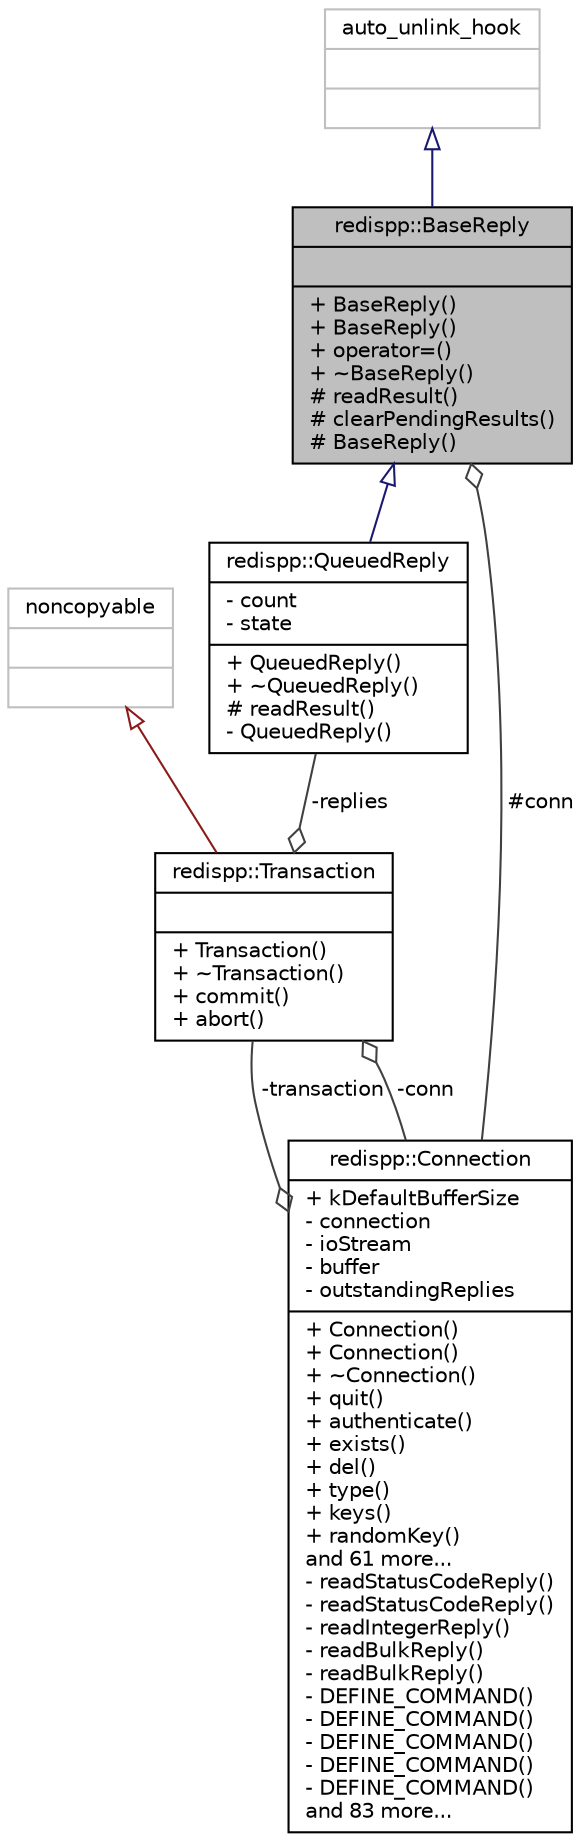 digraph "redispp::BaseReply"
{
  edge [fontname="Helvetica",fontsize="10",labelfontname="Helvetica",labelfontsize="10"];
  node [fontname="Helvetica",fontsize="10",shape=record];
  Node8 [label="{redispp::BaseReply\n||+ BaseReply()\l+ BaseReply()\l+ operator=()\l+ ~BaseReply()\l# readResult()\l# clearPendingResults()\l# BaseReply()\l}",height=0.2,width=0.4,color="black", fillcolor="grey75", style="filled", fontcolor="black"];
  Node9 -> Node8 [dir="back",color="midnightblue",fontsize="10",style="solid",arrowtail="onormal",fontname="Helvetica"];
  Node9 [label="{auto_unlink_hook\n||}",height=0.2,width=0.4,color="grey75", fillcolor="white", style="filled"];
  Node10 -> Node8 [color="grey25",fontsize="10",style="solid",label=" #conn" ,arrowhead="odiamond",fontname="Helvetica"];
  Node10 [label="{redispp::Connection\n|+ kDefaultBufferSize\l- connection\l- ioStream\l- buffer\l- outstandingReplies\l|+ Connection()\l+ Connection()\l+ ~Connection()\l+ quit()\l+ authenticate()\l+ exists()\l+ del()\l+ type()\l+ keys()\l+ randomKey()\land 61 more...\l- readStatusCodeReply()\l- readStatusCodeReply()\l- readIntegerReply()\l- readBulkReply()\l- readBulkReply()\l- DEFINE_COMMAND()\l- DEFINE_COMMAND()\l- DEFINE_COMMAND()\l- DEFINE_COMMAND()\l- DEFINE_COMMAND()\land 83 more...\l}",height=0.2,width=0.4,color="black", fillcolor="white", style="filled",URL="$classredispp_1_1_connection.html"];
  Node11 -> Node10 [color="grey25",fontsize="10",style="solid",label=" -transaction" ,arrowhead="odiamond",fontname="Helvetica"];
  Node11 [label="{redispp::Transaction\n||+ Transaction()\l+ ~Transaction()\l+ commit()\l+ abort()\l}",height=0.2,width=0.4,color="black", fillcolor="white", style="filled",URL="$classredispp_1_1_transaction.html"];
  Node12 -> Node11 [dir="back",color="firebrick4",fontsize="10",style="solid",arrowtail="onormal",fontname="Helvetica"];
  Node12 [label="{noncopyable\n||}",height=0.2,width=0.4,color="grey75", fillcolor="white", style="filled"];
  Node13 -> Node11 [color="grey25",fontsize="10",style="solid",label=" -replies" ,arrowhead="odiamond",fontname="Helvetica"];
  Node13 [label="{redispp::QueuedReply\n|- count\l- state\l|+ QueuedReply()\l+ ~QueuedReply()\l# readResult()\l- QueuedReply()\l}",height=0.2,width=0.4,color="black", fillcolor="white", style="filled",URL="$classredispp_1_1_queued_reply.html"];
  Node8 -> Node13 [dir="back",color="midnightblue",fontsize="10",style="solid",arrowtail="onormal",fontname="Helvetica"];
  Node10 -> Node11 [color="grey25",fontsize="10",style="solid",label=" -conn" ,arrowhead="odiamond",fontname="Helvetica"];
}
